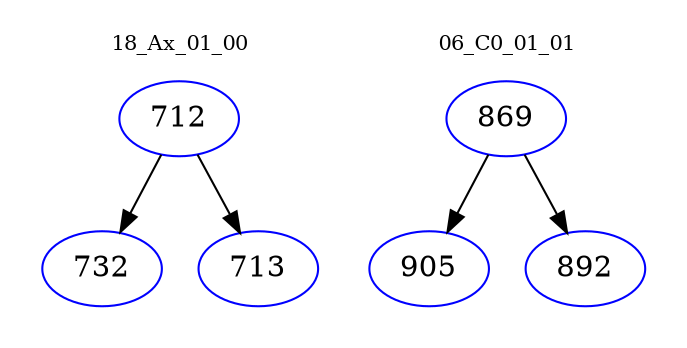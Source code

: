 digraph{
subgraph cluster_0 {
color = white
label = "18_Ax_01_00";
fontsize=10;
T0_712 [label="712", color="blue"]
T0_712 -> T0_732 [color="black"]
T0_732 [label="732", color="blue"]
T0_712 -> T0_713 [color="black"]
T0_713 [label="713", color="blue"]
}
subgraph cluster_1 {
color = white
label = "06_C0_01_01";
fontsize=10;
T1_869 [label="869", color="blue"]
T1_869 -> T1_905 [color="black"]
T1_905 [label="905", color="blue"]
T1_869 -> T1_892 [color="black"]
T1_892 [label="892", color="blue"]
}
}
